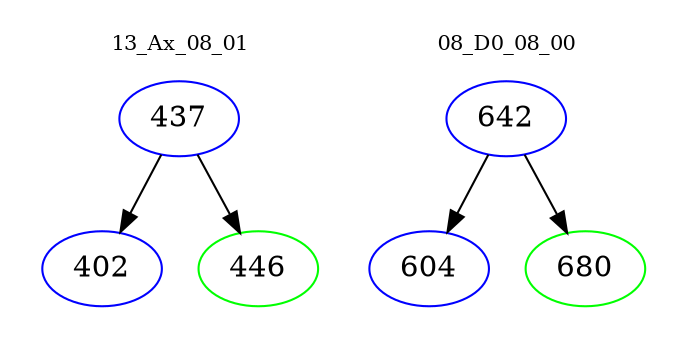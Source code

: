digraph{
subgraph cluster_0 {
color = white
label = "13_Ax_08_01";
fontsize=10;
T0_437 [label="437", color="blue"]
T0_437 -> T0_402 [color="black"]
T0_402 [label="402", color="blue"]
T0_437 -> T0_446 [color="black"]
T0_446 [label="446", color="green"]
}
subgraph cluster_1 {
color = white
label = "08_D0_08_00";
fontsize=10;
T1_642 [label="642", color="blue"]
T1_642 -> T1_604 [color="black"]
T1_604 [label="604", color="blue"]
T1_642 -> T1_680 [color="black"]
T1_680 [label="680", color="green"]
}
}

